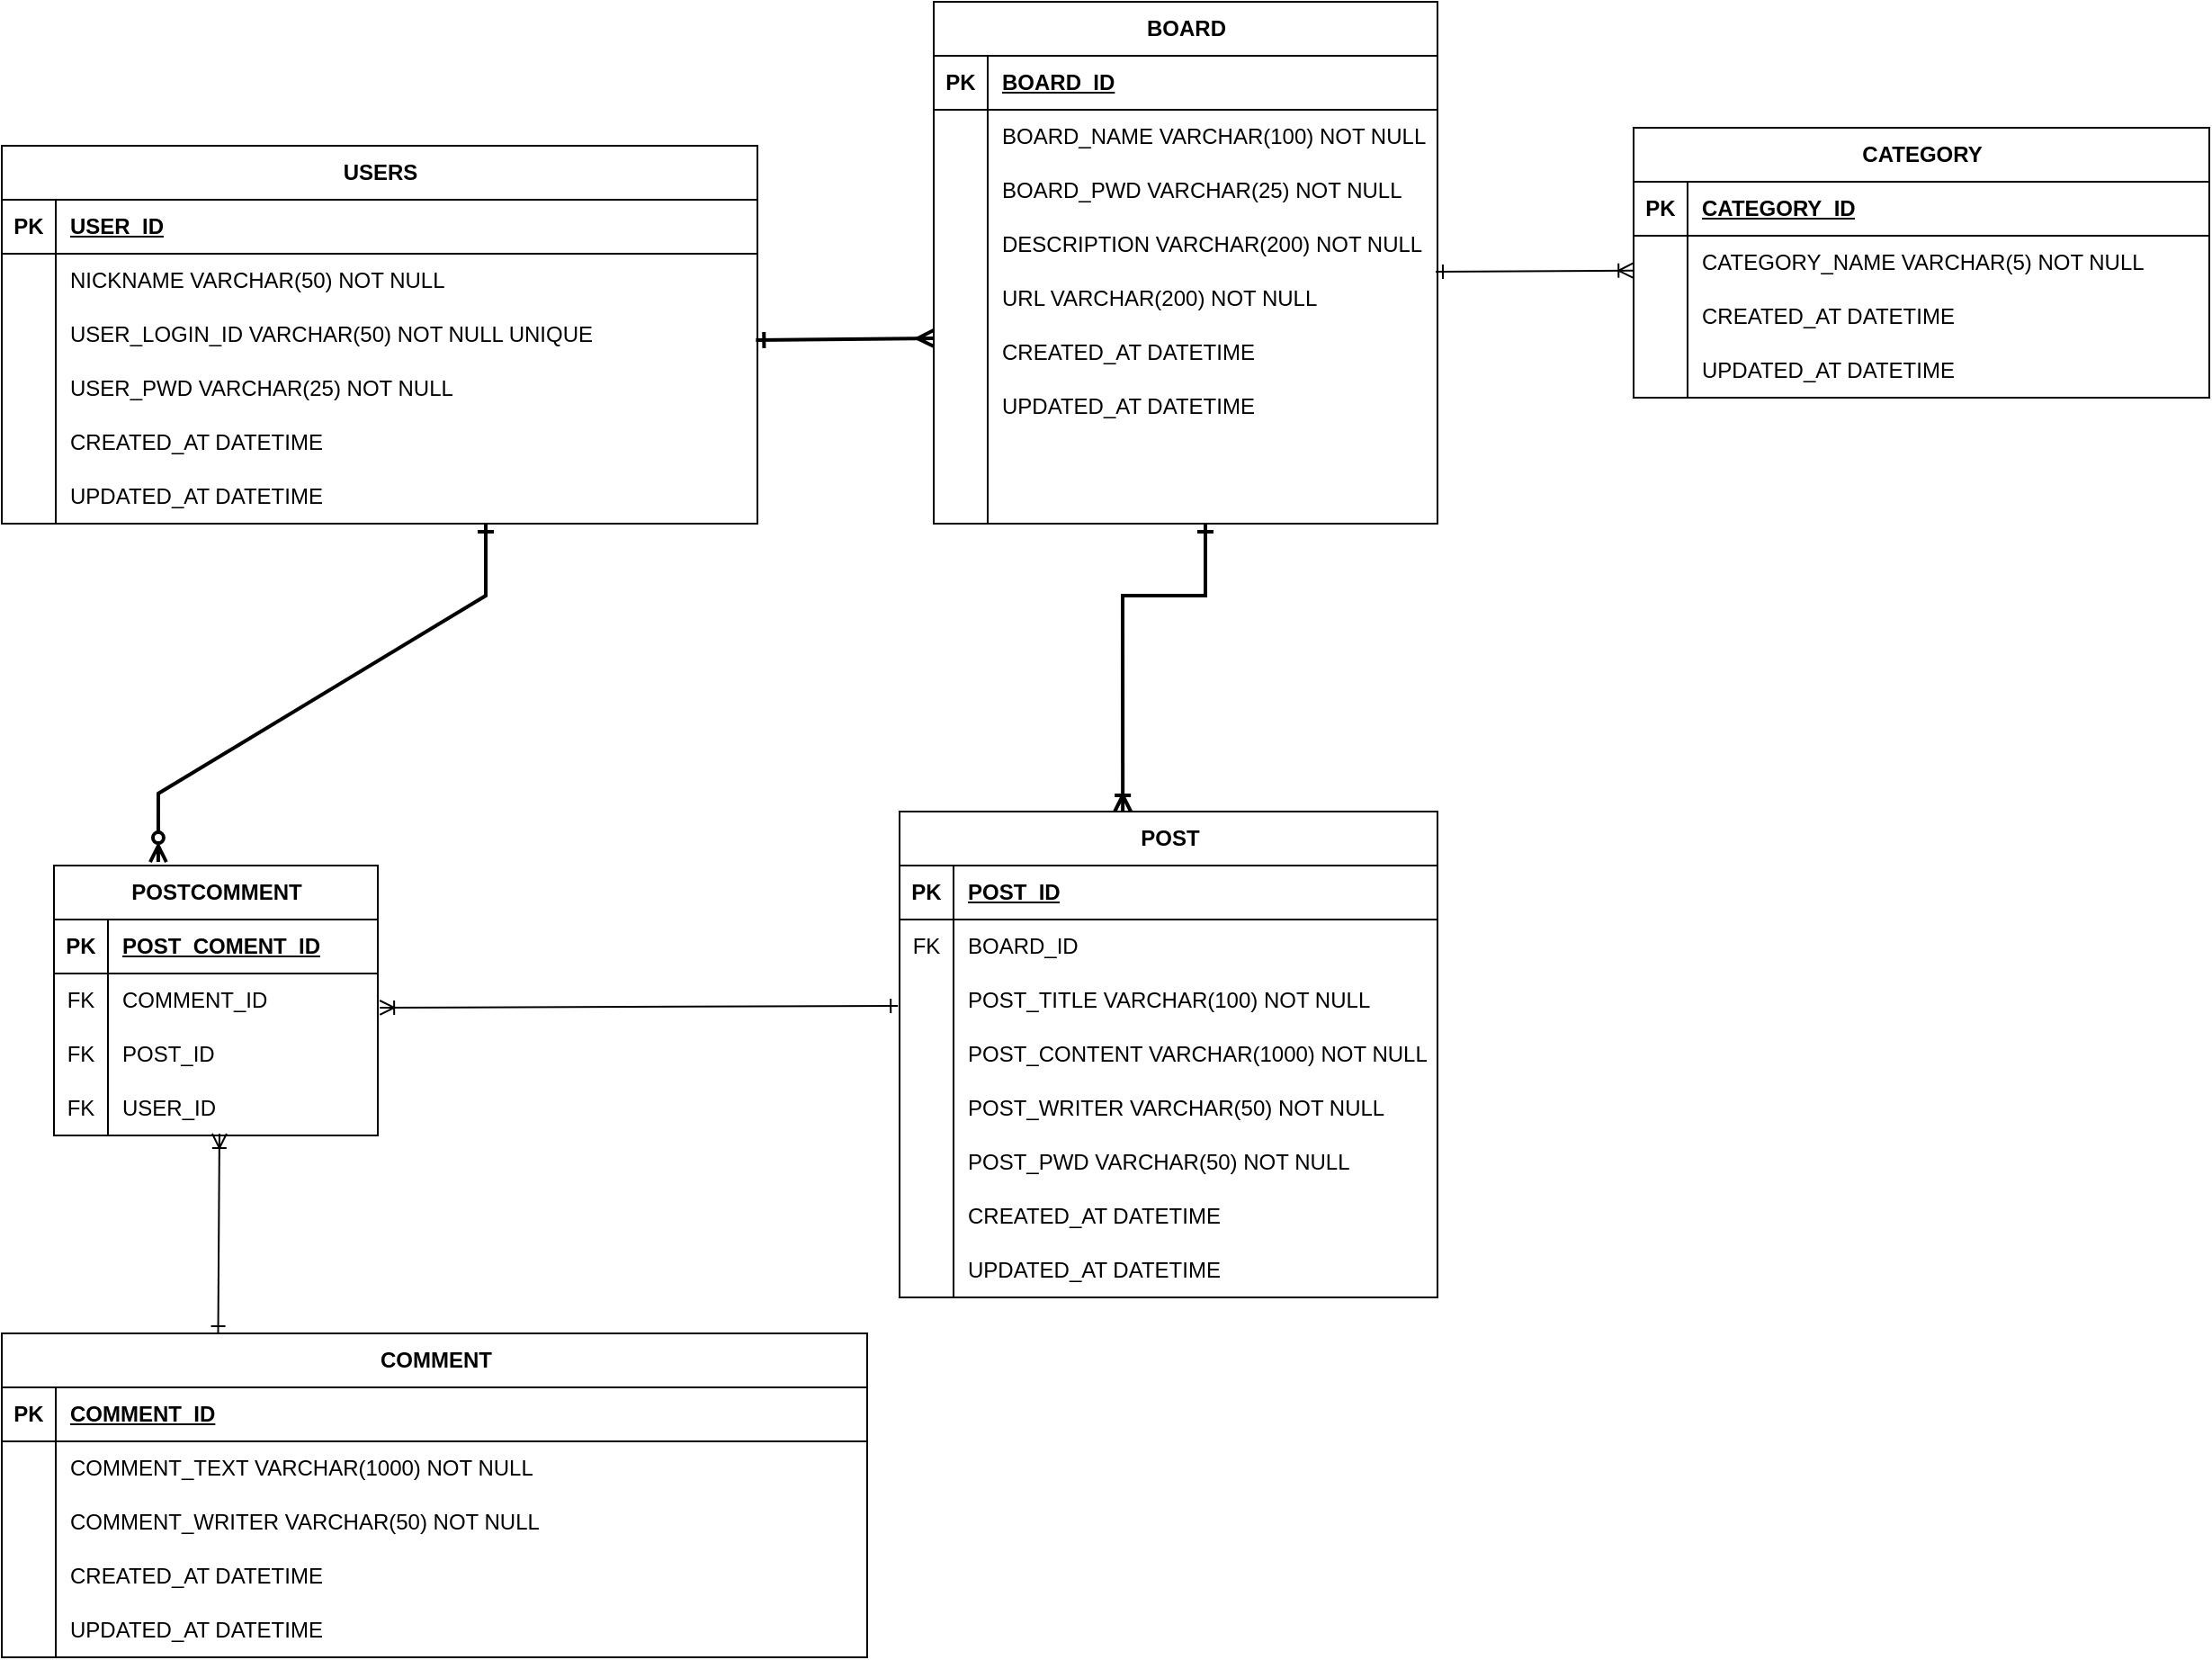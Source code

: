 <mxfile version="24.4.3" type="github">
  <diagram name="페이지-1" id="uvJJfbVliRCGmLQvuiYv">
    <mxGraphModel dx="2460" dy="2060" grid="1" gridSize="10" guides="1" tooltips="1" connect="0" arrows="0" fold="1" page="1" pageScale="1" pageWidth="827" pageHeight="1169" math="0" shadow="0">
      <root>
        <mxCell id="0" />
        <mxCell id="1" parent="0" />
        <mxCell id="dDzo2XbVVr4n1SMJz9Za-1" value="POST" style="shape=table;startSize=30;container=1;collapsible=1;childLayout=tableLayout;fixedRows=1;rowLines=0;fontStyle=1;align=center;resizeLast=1;html=1;" parent="1" vertex="1">
          <mxGeometry x="-308" y="-670" width="299" height="270" as="geometry" />
        </mxCell>
        <mxCell id="dDzo2XbVVr4n1SMJz9Za-2" value="" style="shape=tableRow;horizontal=0;startSize=0;swimlaneHead=0;swimlaneBody=0;fillColor=none;collapsible=0;dropTarget=0;points=[[0,0.5],[1,0.5]];portConstraint=eastwest;top=0;left=0;right=0;bottom=1;" parent="dDzo2XbVVr4n1SMJz9Za-1" vertex="1">
          <mxGeometry y="30" width="299" height="30" as="geometry" />
        </mxCell>
        <mxCell id="dDzo2XbVVr4n1SMJz9Za-3" value="PK" style="shape=partialRectangle;connectable=0;fillColor=none;top=0;left=0;bottom=0;right=0;fontStyle=1;overflow=hidden;whiteSpace=wrap;html=1;" parent="dDzo2XbVVr4n1SMJz9Za-2" vertex="1">
          <mxGeometry width="30" height="30" as="geometry">
            <mxRectangle width="30" height="30" as="alternateBounds" />
          </mxGeometry>
        </mxCell>
        <mxCell id="dDzo2XbVVr4n1SMJz9Za-4" value="POST_ID" style="shape=partialRectangle;connectable=0;fillColor=none;top=0;left=0;bottom=0;right=0;align=left;spacingLeft=6;fontStyle=5;overflow=hidden;whiteSpace=wrap;html=1;" parent="dDzo2XbVVr4n1SMJz9Za-2" vertex="1">
          <mxGeometry x="30" width="269" height="30" as="geometry">
            <mxRectangle width="269" height="30" as="alternateBounds" />
          </mxGeometry>
        </mxCell>
        <mxCell id="dDzo2XbVVr4n1SMJz9Za-5" value="" style="shape=tableRow;horizontal=0;startSize=0;swimlaneHead=0;swimlaneBody=0;fillColor=none;collapsible=0;dropTarget=0;points=[[0,0.5],[1,0.5]];portConstraint=eastwest;top=0;left=0;right=0;bottom=0;" parent="dDzo2XbVVr4n1SMJz9Za-1" vertex="1">
          <mxGeometry y="60" width="299" height="30" as="geometry" />
        </mxCell>
        <mxCell id="dDzo2XbVVr4n1SMJz9Za-6" value="FK" style="shape=partialRectangle;connectable=0;fillColor=none;top=0;left=0;bottom=0;right=0;editable=1;overflow=hidden;whiteSpace=wrap;html=1;" parent="dDzo2XbVVr4n1SMJz9Za-5" vertex="1">
          <mxGeometry width="30" height="30" as="geometry">
            <mxRectangle width="30" height="30" as="alternateBounds" />
          </mxGeometry>
        </mxCell>
        <mxCell id="dDzo2XbVVr4n1SMJz9Za-7" value="BOARD_ID&amp;nbsp;" style="shape=partialRectangle;connectable=0;fillColor=none;top=0;left=0;bottom=0;right=0;align=left;spacingLeft=6;overflow=hidden;whiteSpace=wrap;html=1;" parent="dDzo2XbVVr4n1SMJz9Za-5" vertex="1">
          <mxGeometry x="30" width="269" height="30" as="geometry">
            <mxRectangle width="269" height="30" as="alternateBounds" />
          </mxGeometry>
        </mxCell>
        <mxCell id="dDzo2XbVVr4n1SMJz9Za-97" value="" style="shape=tableRow;horizontal=0;startSize=0;swimlaneHead=0;swimlaneBody=0;fillColor=none;collapsible=0;dropTarget=0;points=[[0,0.5],[1,0.5]];portConstraint=eastwest;top=0;left=0;right=0;bottom=0;" parent="dDzo2XbVVr4n1SMJz9Za-1" vertex="1">
          <mxGeometry y="90" width="299" height="30" as="geometry" />
        </mxCell>
        <mxCell id="dDzo2XbVVr4n1SMJz9Za-98" value="" style="shape=partialRectangle;connectable=0;fillColor=none;top=0;left=0;bottom=0;right=0;editable=1;overflow=hidden;whiteSpace=wrap;html=1;" parent="dDzo2XbVVr4n1SMJz9Za-97" vertex="1">
          <mxGeometry width="30" height="30" as="geometry">
            <mxRectangle width="30" height="30" as="alternateBounds" />
          </mxGeometry>
        </mxCell>
        <mxCell id="dDzo2XbVVr4n1SMJz9Za-99" value="POST_TITLE VARCHAR(100) NOT NULL" style="shape=partialRectangle;connectable=0;fillColor=none;top=0;left=0;bottom=0;right=0;align=left;spacingLeft=6;overflow=hidden;whiteSpace=wrap;html=1;" parent="dDzo2XbVVr4n1SMJz9Za-97" vertex="1">
          <mxGeometry x="30" width="269" height="30" as="geometry">
            <mxRectangle width="269" height="30" as="alternateBounds" />
          </mxGeometry>
        </mxCell>
        <mxCell id="dDzo2XbVVr4n1SMJz9Za-8" value="" style="shape=tableRow;horizontal=0;startSize=0;swimlaneHead=0;swimlaneBody=0;fillColor=none;collapsible=0;dropTarget=0;points=[[0,0.5],[1,0.5]];portConstraint=eastwest;top=0;left=0;right=0;bottom=0;" parent="dDzo2XbVVr4n1SMJz9Za-1" vertex="1">
          <mxGeometry y="120" width="299" height="30" as="geometry" />
        </mxCell>
        <mxCell id="dDzo2XbVVr4n1SMJz9Za-9" value="" style="shape=partialRectangle;connectable=0;fillColor=none;top=0;left=0;bottom=0;right=0;editable=1;overflow=hidden;whiteSpace=wrap;html=1;" parent="dDzo2XbVVr4n1SMJz9Za-8" vertex="1">
          <mxGeometry width="30" height="30" as="geometry">
            <mxRectangle width="30" height="30" as="alternateBounds" />
          </mxGeometry>
        </mxCell>
        <mxCell id="dDzo2XbVVr4n1SMJz9Za-10" value="POST_CONTENT VARCHAR(1000)&amp;nbsp;NOT NULL" style="shape=partialRectangle;connectable=0;fillColor=none;top=0;left=0;bottom=0;right=0;align=left;spacingLeft=6;overflow=hidden;whiteSpace=wrap;html=1;" parent="dDzo2XbVVr4n1SMJz9Za-8" vertex="1">
          <mxGeometry x="30" width="269" height="30" as="geometry">
            <mxRectangle width="269" height="30" as="alternateBounds" />
          </mxGeometry>
        </mxCell>
        <mxCell id="dDzo2XbVVr4n1SMJz9Za-11" value="" style="shape=tableRow;horizontal=0;startSize=0;swimlaneHead=0;swimlaneBody=0;fillColor=none;collapsible=0;dropTarget=0;points=[[0,0.5],[1,0.5]];portConstraint=eastwest;top=0;left=0;right=0;bottom=0;" parent="dDzo2XbVVr4n1SMJz9Za-1" vertex="1">
          <mxGeometry y="150" width="299" height="30" as="geometry" />
        </mxCell>
        <mxCell id="dDzo2XbVVr4n1SMJz9Za-12" value="" style="shape=partialRectangle;connectable=0;fillColor=none;top=0;left=0;bottom=0;right=0;editable=1;overflow=hidden;whiteSpace=wrap;html=1;" parent="dDzo2XbVVr4n1SMJz9Za-11" vertex="1">
          <mxGeometry width="30" height="30" as="geometry">
            <mxRectangle width="30" height="30" as="alternateBounds" />
          </mxGeometry>
        </mxCell>
        <mxCell id="dDzo2XbVVr4n1SMJz9Za-13" value="POST_WRITER VARCHAR(50) NOT NULL" style="shape=partialRectangle;connectable=0;fillColor=none;top=0;left=0;bottom=0;right=0;align=left;spacingLeft=6;overflow=hidden;whiteSpace=wrap;html=1;" parent="dDzo2XbVVr4n1SMJz9Za-11" vertex="1">
          <mxGeometry x="30" width="269" height="30" as="geometry">
            <mxRectangle width="269" height="30" as="alternateBounds" />
          </mxGeometry>
        </mxCell>
        <mxCell id="aclgO0L0xztYRunt5_ON-1" value="" style="shape=tableRow;horizontal=0;startSize=0;swimlaneHead=0;swimlaneBody=0;fillColor=none;collapsible=0;dropTarget=0;points=[[0,0.5],[1,0.5]];portConstraint=eastwest;top=0;left=0;right=0;bottom=0;" parent="dDzo2XbVVr4n1SMJz9Za-1" vertex="1">
          <mxGeometry y="180" width="299" height="30" as="geometry" />
        </mxCell>
        <mxCell id="aclgO0L0xztYRunt5_ON-2" value="" style="shape=partialRectangle;connectable=0;fillColor=none;top=0;left=0;bottom=0;right=0;editable=1;overflow=hidden;whiteSpace=wrap;html=1;" parent="aclgO0L0xztYRunt5_ON-1" vertex="1">
          <mxGeometry width="30" height="30" as="geometry">
            <mxRectangle width="30" height="30" as="alternateBounds" />
          </mxGeometry>
        </mxCell>
        <mxCell id="aclgO0L0xztYRunt5_ON-3" value="POST_PWD VARCHAR(50) NOT NULL" style="shape=partialRectangle;connectable=0;fillColor=none;top=0;left=0;bottom=0;right=0;align=left;spacingLeft=6;overflow=hidden;whiteSpace=wrap;html=1;" parent="aclgO0L0xztYRunt5_ON-1" vertex="1">
          <mxGeometry x="30" width="269" height="30" as="geometry">
            <mxRectangle width="269" height="30" as="alternateBounds" />
          </mxGeometry>
        </mxCell>
        <mxCell id="dDzo2XbVVr4n1SMJz9Za-85" value="" style="shape=tableRow;horizontal=0;startSize=0;swimlaneHead=0;swimlaneBody=0;fillColor=none;collapsible=0;dropTarget=0;points=[[0,0.5],[1,0.5]];portConstraint=eastwest;top=0;left=0;right=0;bottom=0;" parent="dDzo2XbVVr4n1SMJz9Za-1" vertex="1">
          <mxGeometry y="210" width="299" height="30" as="geometry" />
        </mxCell>
        <mxCell id="dDzo2XbVVr4n1SMJz9Za-86" value="" style="shape=partialRectangle;connectable=0;fillColor=none;top=0;left=0;bottom=0;right=0;editable=1;overflow=hidden;whiteSpace=wrap;html=1;" parent="dDzo2XbVVr4n1SMJz9Za-85" vertex="1">
          <mxGeometry width="30" height="30" as="geometry">
            <mxRectangle width="30" height="30" as="alternateBounds" />
          </mxGeometry>
        </mxCell>
        <mxCell id="dDzo2XbVVr4n1SMJz9Za-87" value="CREATED_AT DATETIME" style="shape=partialRectangle;connectable=0;fillColor=none;top=0;left=0;bottom=0;right=0;align=left;spacingLeft=6;overflow=hidden;whiteSpace=wrap;html=1;" parent="dDzo2XbVVr4n1SMJz9Za-85" vertex="1">
          <mxGeometry x="30" width="269" height="30" as="geometry">
            <mxRectangle width="269" height="30" as="alternateBounds" />
          </mxGeometry>
        </mxCell>
        <mxCell id="dDzo2XbVVr4n1SMJz9Za-88" value="" style="shape=tableRow;horizontal=0;startSize=0;swimlaneHead=0;swimlaneBody=0;fillColor=none;collapsible=0;dropTarget=0;points=[[0,0.5],[1,0.5]];portConstraint=eastwest;top=0;left=0;right=0;bottom=0;" parent="dDzo2XbVVr4n1SMJz9Za-1" vertex="1">
          <mxGeometry y="240" width="299" height="30" as="geometry" />
        </mxCell>
        <mxCell id="dDzo2XbVVr4n1SMJz9Za-89" value="" style="shape=partialRectangle;connectable=0;fillColor=none;top=0;left=0;bottom=0;right=0;editable=1;overflow=hidden;whiteSpace=wrap;html=1;" parent="dDzo2XbVVr4n1SMJz9Za-88" vertex="1">
          <mxGeometry width="30" height="30" as="geometry">
            <mxRectangle width="30" height="30" as="alternateBounds" />
          </mxGeometry>
        </mxCell>
        <mxCell id="dDzo2XbVVr4n1SMJz9Za-90" value="UPDATED_AT DATETIME" style="shape=partialRectangle;connectable=0;fillColor=none;top=0;left=0;bottom=0;right=0;align=left;spacingLeft=6;overflow=hidden;whiteSpace=wrap;html=1;" parent="dDzo2XbVVr4n1SMJz9Za-88" vertex="1">
          <mxGeometry x="30" width="269" height="30" as="geometry">
            <mxRectangle width="269" height="30" as="alternateBounds" />
          </mxGeometry>
        </mxCell>
        <mxCell id="dDzo2XbVVr4n1SMJz9Za-14" value="BOARD" style="shape=table;startSize=30;container=1;collapsible=1;childLayout=tableLayout;fixedRows=1;rowLines=0;fontStyle=1;align=center;resizeLast=1;html=1;" parent="1" vertex="1">
          <mxGeometry x="-289" y="-1120" width="280" height="290" as="geometry" />
        </mxCell>
        <mxCell id="dDzo2XbVVr4n1SMJz9Za-15" value="" style="shape=tableRow;horizontal=0;startSize=0;swimlaneHead=0;swimlaneBody=0;fillColor=none;collapsible=0;dropTarget=0;points=[[0,0.5],[1,0.5]];portConstraint=eastwest;top=0;left=0;right=0;bottom=1;" parent="dDzo2XbVVr4n1SMJz9Za-14" vertex="1">
          <mxGeometry y="30" width="280" height="30" as="geometry" />
        </mxCell>
        <mxCell id="dDzo2XbVVr4n1SMJz9Za-16" value="PK" style="shape=partialRectangle;connectable=0;fillColor=none;top=0;left=0;bottom=0;right=0;fontStyle=1;overflow=hidden;whiteSpace=wrap;html=1;" parent="dDzo2XbVVr4n1SMJz9Za-15" vertex="1">
          <mxGeometry width="30" height="30" as="geometry">
            <mxRectangle width="30" height="30" as="alternateBounds" />
          </mxGeometry>
        </mxCell>
        <mxCell id="dDzo2XbVVr4n1SMJz9Za-17" value="BOARD_ID" style="shape=partialRectangle;connectable=0;fillColor=none;top=0;left=0;bottom=0;right=0;align=left;spacingLeft=6;fontStyle=5;overflow=hidden;whiteSpace=wrap;html=1;" parent="dDzo2XbVVr4n1SMJz9Za-15" vertex="1">
          <mxGeometry x="30" width="250" height="30" as="geometry">
            <mxRectangle width="250" height="30" as="alternateBounds" />
          </mxGeometry>
        </mxCell>
        <mxCell id="dDzo2XbVVr4n1SMJz9Za-18" value="" style="shape=tableRow;horizontal=0;startSize=0;swimlaneHead=0;swimlaneBody=0;fillColor=none;collapsible=0;dropTarget=0;points=[[0,0.5],[1,0.5]];portConstraint=eastwest;top=0;left=0;right=0;bottom=0;" parent="dDzo2XbVVr4n1SMJz9Za-14" vertex="1">
          <mxGeometry y="60" width="280" height="30" as="geometry" />
        </mxCell>
        <mxCell id="dDzo2XbVVr4n1SMJz9Za-19" value="" style="shape=partialRectangle;connectable=0;fillColor=none;top=0;left=0;bottom=0;right=0;editable=1;overflow=hidden;whiteSpace=wrap;html=1;" parent="dDzo2XbVVr4n1SMJz9Za-18" vertex="1">
          <mxGeometry width="30" height="30" as="geometry">
            <mxRectangle width="30" height="30" as="alternateBounds" />
          </mxGeometry>
        </mxCell>
        <mxCell id="dDzo2XbVVr4n1SMJz9Za-20" value="BOARD_NAME VARCHAR(100) NOT NULL" style="shape=partialRectangle;connectable=0;fillColor=none;top=0;left=0;bottom=0;right=0;align=left;spacingLeft=6;overflow=hidden;whiteSpace=wrap;html=1;" parent="dDzo2XbVVr4n1SMJz9Za-18" vertex="1">
          <mxGeometry x="30" width="250" height="30" as="geometry">
            <mxRectangle width="250" height="30" as="alternateBounds" />
          </mxGeometry>
        </mxCell>
        <mxCell id="dDzo2XbVVr4n1SMJz9Za-21" value="" style="shape=tableRow;horizontal=0;startSize=0;swimlaneHead=0;swimlaneBody=0;fillColor=none;collapsible=0;dropTarget=0;points=[[0,0.5],[1,0.5]];portConstraint=eastwest;top=0;left=0;right=0;bottom=0;" parent="dDzo2XbVVr4n1SMJz9Za-14" vertex="1">
          <mxGeometry y="90" width="280" height="30" as="geometry" />
        </mxCell>
        <mxCell id="dDzo2XbVVr4n1SMJz9Za-22" value="" style="shape=partialRectangle;connectable=0;fillColor=none;top=0;left=0;bottom=0;right=0;editable=1;overflow=hidden;whiteSpace=wrap;html=1;" parent="dDzo2XbVVr4n1SMJz9Za-21" vertex="1">
          <mxGeometry width="30" height="30" as="geometry">
            <mxRectangle width="30" height="30" as="alternateBounds" />
          </mxGeometry>
        </mxCell>
        <mxCell id="dDzo2XbVVr4n1SMJz9Za-23" value="BOARD_PWD VARCHAR(25) NOT NULL" style="shape=partialRectangle;connectable=0;fillColor=none;top=0;left=0;bottom=0;right=0;align=left;spacingLeft=6;overflow=hidden;whiteSpace=wrap;html=1;" parent="dDzo2XbVVr4n1SMJz9Za-21" vertex="1">
          <mxGeometry x="30" width="250" height="30" as="geometry">
            <mxRectangle width="250" height="30" as="alternateBounds" />
          </mxGeometry>
        </mxCell>
        <mxCell id="ainoRKVg1-AMkQzdpBIw-4" value="" style="shape=tableRow;horizontal=0;startSize=0;swimlaneHead=0;swimlaneBody=0;fillColor=none;collapsible=0;dropTarget=0;points=[[0,0.5],[1,0.5]];portConstraint=eastwest;top=0;left=0;right=0;bottom=0;" parent="dDzo2XbVVr4n1SMJz9Za-14" vertex="1">
          <mxGeometry y="120" width="280" height="30" as="geometry" />
        </mxCell>
        <mxCell id="ainoRKVg1-AMkQzdpBIw-5" value="" style="shape=partialRectangle;connectable=0;fillColor=none;top=0;left=0;bottom=0;right=0;editable=1;overflow=hidden;whiteSpace=wrap;html=1;" parent="ainoRKVg1-AMkQzdpBIw-4" vertex="1">
          <mxGeometry width="30" height="30" as="geometry">
            <mxRectangle width="30" height="30" as="alternateBounds" />
          </mxGeometry>
        </mxCell>
        <mxCell id="ainoRKVg1-AMkQzdpBIw-6" value="DESCRIPTION VARCHAR(200) NOT NULL" style="shape=partialRectangle;connectable=0;fillColor=none;top=0;left=0;bottom=0;right=0;align=left;spacingLeft=6;overflow=hidden;whiteSpace=wrap;html=1;" parent="ainoRKVg1-AMkQzdpBIw-4" vertex="1">
          <mxGeometry x="30" width="250" height="30" as="geometry">
            <mxRectangle width="250" height="30" as="alternateBounds" />
          </mxGeometry>
        </mxCell>
        <mxCell id="ms5qOaAbCO3Fncq3aYWN-1" value="" style="shape=tableRow;horizontal=0;startSize=0;swimlaneHead=0;swimlaneBody=0;fillColor=none;collapsible=0;dropTarget=0;points=[[0,0.5],[1,0.5]];portConstraint=eastwest;top=0;left=0;right=0;bottom=0;" parent="dDzo2XbVVr4n1SMJz9Za-14" vertex="1">
          <mxGeometry y="150" width="280" height="30" as="geometry" />
        </mxCell>
        <mxCell id="ms5qOaAbCO3Fncq3aYWN-2" value="" style="shape=partialRectangle;connectable=0;fillColor=none;top=0;left=0;bottom=0;right=0;editable=1;overflow=hidden;whiteSpace=wrap;html=1;" parent="ms5qOaAbCO3Fncq3aYWN-1" vertex="1">
          <mxGeometry width="30" height="30" as="geometry">
            <mxRectangle width="30" height="30" as="alternateBounds" />
          </mxGeometry>
        </mxCell>
        <mxCell id="ms5qOaAbCO3Fncq3aYWN-3" value="URL VARCHAR(200) NOT NULL" style="shape=partialRectangle;connectable=0;fillColor=none;top=0;left=0;bottom=0;right=0;align=left;spacingLeft=6;overflow=hidden;whiteSpace=wrap;html=1;" parent="ms5qOaAbCO3Fncq3aYWN-1" vertex="1">
          <mxGeometry x="30" width="250" height="30" as="geometry">
            <mxRectangle width="250" height="30" as="alternateBounds" />
          </mxGeometry>
        </mxCell>
        <mxCell id="ainoRKVg1-AMkQzdpBIw-23" value="" style="shape=tableRow;horizontal=0;startSize=0;swimlaneHead=0;swimlaneBody=0;fillColor=none;collapsible=0;dropTarget=0;points=[[0,0.5],[1,0.5]];portConstraint=eastwest;top=0;left=0;right=0;bottom=0;" parent="dDzo2XbVVr4n1SMJz9Za-14" vertex="1">
          <mxGeometry y="180" width="280" height="30" as="geometry" />
        </mxCell>
        <mxCell id="ainoRKVg1-AMkQzdpBIw-24" value="" style="shape=partialRectangle;connectable=0;fillColor=none;top=0;left=0;bottom=0;right=0;editable=1;overflow=hidden;whiteSpace=wrap;html=1;" parent="ainoRKVg1-AMkQzdpBIw-23" vertex="1">
          <mxGeometry width="30" height="30" as="geometry">
            <mxRectangle width="30" height="30" as="alternateBounds" />
          </mxGeometry>
        </mxCell>
        <mxCell id="ainoRKVg1-AMkQzdpBIw-25" value="CREATED_AT DATETIME" style="shape=partialRectangle;connectable=0;fillColor=none;top=0;left=0;bottom=0;right=0;align=left;spacingLeft=6;overflow=hidden;whiteSpace=wrap;html=1;" parent="ainoRKVg1-AMkQzdpBIw-23" vertex="1">
          <mxGeometry x="30" width="250" height="30" as="geometry">
            <mxRectangle width="250" height="30" as="alternateBounds" />
          </mxGeometry>
        </mxCell>
        <mxCell id="dDzo2XbVVr4n1SMJz9Za-103" value="" style="shape=tableRow;horizontal=0;startSize=0;swimlaneHead=0;swimlaneBody=0;fillColor=none;collapsible=0;dropTarget=0;points=[[0,0.5],[1,0.5]];portConstraint=eastwest;top=0;left=0;right=0;bottom=0;" parent="dDzo2XbVVr4n1SMJz9Za-14" vertex="1">
          <mxGeometry y="210" width="280" height="30" as="geometry" />
        </mxCell>
        <mxCell id="dDzo2XbVVr4n1SMJz9Za-104" value="" style="shape=partialRectangle;connectable=0;fillColor=none;top=0;left=0;bottom=0;right=0;editable=1;overflow=hidden;whiteSpace=wrap;html=1;" parent="dDzo2XbVVr4n1SMJz9Za-103" vertex="1">
          <mxGeometry width="30" height="30" as="geometry">
            <mxRectangle width="30" height="30" as="alternateBounds" />
          </mxGeometry>
        </mxCell>
        <mxCell id="dDzo2XbVVr4n1SMJz9Za-105" value="UPDATED_AT DATETIME" style="shape=partialRectangle;connectable=0;fillColor=none;top=0;left=0;bottom=0;right=0;align=left;spacingLeft=6;overflow=hidden;whiteSpace=wrap;html=1;" parent="dDzo2XbVVr4n1SMJz9Za-103" vertex="1">
          <mxGeometry x="30" width="250" height="30" as="geometry">
            <mxRectangle width="250" height="30" as="alternateBounds" />
          </mxGeometry>
        </mxCell>
        <mxCell id="ainoRKVg1-AMkQzdpBIw-1" value="" style="shape=tableRow;horizontal=0;startSize=0;swimlaneHead=0;swimlaneBody=0;fillColor=none;collapsible=0;dropTarget=0;points=[[0,0.5],[1,0.5]];portConstraint=eastwest;top=0;left=0;right=0;bottom=0;" parent="dDzo2XbVVr4n1SMJz9Za-14" vertex="1">
          <mxGeometry y="240" width="280" height="30" as="geometry" />
        </mxCell>
        <mxCell id="ainoRKVg1-AMkQzdpBIw-2" value="" style="shape=partialRectangle;connectable=0;fillColor=none;top=0;left=0;bottom=0;right=0;editable=1;overflow=hidden;whiteSpace=wrap;html=1;" parent="ainoRKVg1-AMkQzdpBIw-1" vertex="1">
          <mxGeometry width="30" height="30" as="geometry">
            <mxRectangle width="30" height="30" as="alternateBounds" />
          </mxGeometry>
        </mxCell>
        <mxCell id="ainoRKVg1-AMkQzdpBIw-3" value="" style="shape=partialRectangle;connectable=0;fillColor=none;top=0;left=0;bottom=0;right=0;align=left;spacingLeft=6;overflow=hidden;whiteSpace=wrap;html=1;" parent="ainoRKVg1-AMkQzdpBIw-1" vertex="1">
          <mxGeometry x="30" width="250" height="30" as="geometry">
            <mxRectangle width="250" height="30" as="alternateBounds" />
          </mxGeometry>
        </mxCell>
        <mxCell id="dDzo2XbVVr4n1SMJz9Za-24" value="" style="shape=tableRow;horizontal=0;startSize=0;swimlaneHead=0;swimlaneBody=0;fillColor=none;collapsible=0;dropTarget=0;points=[[0,0.5],[1,0.5]];portConstraint=eastwest;top=0;left=0;right=0;bottom=0;" parent="dDzo2XbVVr4n1SMJz9Za-14" vertex="1">
          <mxGeometry y="270" width="280" height="20" as="geometry" />
        </mxCell>
        <mxCell id="dDzo2XbVVr4n1SMJz9Za-25" value="" style="shape=partialRectangle;connectable=0;fillColor=none;top=0;left=0;bottom=0;right=0;editable=1;overflow=hidden;whiteSpace=wrap;html=1;" parent="dDzo2XbVVr4n1SMJz9Za-24" vertex="1">
          <mxGeometry width="30" height="20" as="geometry">
            <mxRectangle width="30" height="20" as="alternateBounds" />
          </mxGeometry>
        </mxCell>
        <mxCell id="dDzo2XbVVr4n1SMJz9Za-26" value="" style="shape=partialRectangle;connectable=0;fillColor=none;top=0;left=0;bottom=0;right=0;align=left;spacingLeft=6;overflow=hidden;whiteSpace=wrap;html=1;" parent="dDzo2XbVVr4n1SMJz9Za-24" vertex="1">
          <mxGeometry x="30" width="250" height="20" as="geometry">
            <mxRectangle width="250" height="20" as="alternateBounds" />
          </mxGeometry>
        </mxCell>
        <mxCell id="dDzo2XbVVr4n1SMJz9Za-27" value="" style="endArrow=ERoneToMany;html=1;rounded=0;entryX=0.415;entryY=0;entryDx=0;entryDy=0;entryPerimeter=0;startArrow=ERone;startFill=0;endFill=0;strokeWidth=2;" parent="1" target="dDzo2XbVVr4n1SMJz9Za-1" edge="1">
          <mxGeometry width="50" height="50" relative="1" as="geometry">
            <mxPoint x="-138" y="-830" as="sourcePoint" />
            <mxPoint x="-98" y="-760" as="targetPoint" />
            <Array as="points">
              <mxPoint x="-138" y="-790" />
              <mxPoint x="-184" y="-790" />
            </Array>
          </mxGeometry>
        </mxCell>
        <mxCell id="dDzo2XbVVr4n1SMJz9Za-28" value="COMMENT" style="shape=table;startSize=30;container=1;collapsible=1;childLayout=tableLayout;fixedRows=1;rowLines=0;fontStyle=1;align=center;resizeLast=1;html=1;" parent="1" vertex="1">
          <mxGeometry x="-807" y="-380" width="481" height="180" as="geometry" />
        </mxCell>
        <mxCell id="dDzo2XbVVr4n1SMJz9Za-29" value="" style="shape=tableRow;horizontal=0;startSize=0;swimlaneHead=0;swimlaneBody=0;fillColor=none;collapsible=0;dropTarget=0;points=[[0,0.5],[1,0.5]];portConstraint=eastwest;top=0;left=0;right=0;bottom=1;" parent="dDzo2XbVVr4n1SMJz9Za-28" vertex="1">
          <mxGeometry y="30" width="481" height="30" as="geometry" />
        </mxCell>
        <mxCell id="dDzo2XbVVr4n1SMJz9Za-30" value="PK" style="shape=partialRectangle;connectable=0;fillColor=none;top=0;left=0;bottom=0;right=0;fontStyle=1;overflow=hidden;whiteSpace=wrap;html=1;" parent="dDzo2XbVVr4n1SMJz9Za-29" vertex="1">
          <mxGeometry width="30" height="30" as="geometry">
            <mxRectangle width="30" height="30" as="alternateBounds" />
          </mxGeometry>
        </mxCell>
        <mxCell id="dDzo2XbVVr4n1SMJz9Za-31" value="COMMENT_ID" style="shape=partialRectangle;connectable=0;fillColor=none;top=0;left=0;bottom=0;right=0;align=left;spacingLeft=6;fontStyle=5;overflow=hidden;whiteSpace=wrap;html=1;" parent="dDzo2XbVVr4n1SMJz9Za-29" vertex="1">
          <mxGeometry x="30" width="451" height="30" as="geometry">
            <mxRectangle width="451" height="30" as="alternateBounds" />
          </mxGeometry>
        </mxCell>
        <mxCell id="dDzo2XbVVr4n1SMJz9Za-100" value="" style="shape=tableRow;horizontal=0;startSize=0;swimlaneHead=0;swimlaneBody=0;fillColor=none;collapsible=0;dropTarget=0;points=[[0,0.5],[1,0.5]];portConstraint=eastwest;top=0;left=0;right=0;bottom=0;" parent="dDzo2XbVVr4n1SMJz9Za-28" vertex="1">
          <mxGeometry y="60" width="481" height="30" as="geometry" />
        </mxCell>
        <mxCell id="dDzo2XbVVr4n1SMJz9Za-101" value="" style="shape=partialRectangle;connectable=0;fillColor=none;top=0;left=0;bottom=0;right=0;editable=1;overflow=hidden;whiteSpace=wrap;html=1;" parent="dDzo2XbVVr4n1SMJz9Za-100" vertex="1">
          <mxGeometry width="30" height="30" as="geometry">
            <mxRectangle width="30" height="30" as="alternateBounds" />
          </mxGeometry>
        </mxCell>
        <mxCell id="dDzo2XbVVr4n1SMJz9Za-102" value="COMMENT_TEXT VARCHAR(1000) NOT NULL" style="shape=partialRectangle;connectable=0;fillColor=none;top=0;left=0;bottom=0;right=0;align=left;spacingLeft=6;overflow=hidden;whiteSpace=wrap;html=1;" parent="dDzo2XbVVr4n1SMJz9Za-100" vertex="1">
          <mxGeometry x="30" width="451" height="30" as="geometry">
            <mxRectangle width="451" height="30" as="alternateBounds" />
          </mxGeometry>
        </mxCell>
        <mxCell id="dDzo2XbVVr4n1SMJz9Za-35" value="" style="shape=tableRow;horizontal=0;startSize=0;swimlaneHead=0;swimlaneBody=0;fillColor=none;collapsible=0;dropTarget=0;points=[[0,0.5],[1,0.5]];portConstraint=eastwest;top=0;left=0;right=0;bottom=0;" parent="dDzo2XbVVr4n1SMJz9Za-28" vertex="1">
          <mxGeometry y="90" width="481" height="30" as="geometry" />
        </mxCell>
        <mxCell id="dDzo2XbVVr4n1SMJz9Za-36" value="" style="shape=partialRectangle;connectable=0;fillColor=none;top=0;left=0;bottom=0;right=0;editable=1;overflow=hidden;whiteSpace=wrap;html=1;" parent="dDzo2XbVVr4n1SMJz9Za-35" vertex="1">
          <mxGeometry width="30" height="30" as="geometry">
            <mxRectangle width="30" height="30" as="alternateBounds" />
          </mxGeometry>
        </mxCell>
        <mxCell id="dDzo2XbVVr4n1SMJz9Za-37" value="COMMENT_WRITER VARCHAR(50) NOT NULL" style="shape=partialRectangle;connectable=0;fillColor=none;top=0;left=0;bottom=0;right=0;align=left;spacingLeft=6;overflow=hidden;whiteSpace=wrap;html=1;" parent="dDzo2XbVVr4n1SMJz9Za-35" vertex="1">
          <mxGeometry x="30" width="451" height="30" as="geometry">
            <mxRectangle width="451" height="30" as="alternateBounds" />
          </mxGeometry>
        </mxCell>
        <mxCell id="dDzo2XbVVr4n1SMJz9Za-38" value="" style="shape=tableRow;horizontal=0;startSize=0;swimlaneHead=0;swimlaneBody=0;fillColor=none;collapsible=0;dropTarget=0;points=[[0,0.5],[1,0.5]];portConstraint=eastwest;top=0;left=0;right=0;bottom=0;" parent="dDzo2XbVVr4n1SMJz9Za-28" vertex="1">
          <mxGeometry y="120" width="481" height="30" as="geometry" />
        </mxCell>
        <mxCell id="dDzo2XbVVr4n1SMJz9Za-39" value="" style="shape=partialRectangle;connectable=0;fillColor=none;top=0;left=0;bottom=0;right=0;editable=1;overflow=hidden;whiteSpace=wrap;html=1;" parent="dDzo2XbVVr4n1SMJz9Za-38" vertex="1">
          <mxGeometry width="30" height="30" as="geometry">
            <mxRectangle width="30" height="30" as="alternateBounds" />
          </mxGeometry>
        </mxCell>
        <mxCell id="dDzo2XbVVr4n1SMJz9Za-40" value="CREATED_AT DATETIME" style="shape=partialRectangle;connectable=0;fillColor=none;top=0;left=0;bottom=0;right=0;align=left;spacingLeft=6;overflow=hidden;whiteSpace=wrap;html=1;" parent="dDzo2XbVVr4n1SMJz9Za-38" vertex="1">
          <mxGeometry x="30" width="451" height="30" as="geometry">
            <mxRectangle width="451" height="30" as="alternateBounds" />
          </mxGeometry>
        </mxCell>
        <mxCell id="dDzo2XbVVr4n1SMJz9Za-91" value="" style="shape=tableRow;horizontal=0;startSize=0;swimlaneHead=0;swimlaneBody=0;fillColor=none;collapsible=0;dropTarget=0;points=[[0,0.5],[1,0.5]];portConstraint=eastwest;top=0;left=0;right=0;bottom=0;" parent="dDzo2XbVVr4n1SMJz9Za-28" vertex="1">
          <mxGeometry y="150" width="481" height="30" as="geometry" />
        </mxCell>
        <mxCell id="dDzo2XbVVr4n1SMJz9Za-92" value="" style="shape=partialRectangle;connectable=0;fillColor=none;top=0;left=0;bottom=0;right=0;editable=1;overflow=hidden;whiteSpace=wrap;html=1;" parent="dDzo2XbVVr4n1SMJz9Za-91" vertex="1">
          <mxGeometry width="30" height="30" as="geometry">
            <mxRectangle width="30" height="30" as="alternateBounds" />
          </mxGeometry>
        </mxCell>
        <mxCell id="dDzo2XbVVr4n1SMJz9Za-93" value="UPDATED_AT DATETIME" style="shape=partialRectangle;connectable=0;fillColor=none;top=0;left=0;bottom=0;right=0;align=left;spacingLeft=6;overflow=hidden;whiteSpace=wrap;html=1;" parent="dDzo2XbVVr4n1SMJz9Za-91" vertex="1">
          <mxGeometry x="30" width="451" height="30" as="geometry">
            <mxRectangle width="451" height="30" as="alternateBounds" />
          </mxGeometry>
        </mxCell>
        <mxCell id="dDzo2XbVVr4n1SMJz9Za-42" value="USERS" style="shape=table;startSize=30;container=1;collapsible=1;childLayout=tableLayout;fixedRows=1;rowLines=0;fontStyle=1;align=center;resizeLast=1;html=1;" parent="1" vertex="1">
          <mxGeometry x="-807" y="-1040" width="420" height="210" as="geometry" />
        </mxCell>
        <mxCell id="dDzo2XbVVr4n1SMJz9Za-43" value="" style="shape=tableRow;horizontal=0;startSize=0;swimlaneHead=0;swimlaneBody=0;fillColor=none;collapsible=0;dropTarget=0;points=[[0,0.5],[1,0.5]];portConstraint=eastwest;top=0;left=0;right=0;bottom=1;" parent="dDzo2XbVVr4n1SMJz9Za-42" vertex="1">
          <mxGeometry y="30" width="420" height="30" as="geometry" />
        </mxCell>
        <mxCell id="dDzo2XbVVr4n1SMJz9Za-44" value="PK" style="shape=partialRectangle;connectable=0;fillColor=none;top=0;left=0;bottom=0;right=0;fontStyle=1;overflow=hidden;whiteSpace=wrap;html=1;" parent="dDzo2XbVVr4n1SMJz9Za-43" vertex="1">
          <mxGeometry width="30" height="30" as="geometry">
            <mxRectangle width="30" height="30" as="alternateBounds" />
          </mxGeometry>
        </mxCell>
        <mxCell id="dDzo2XbVVr4n1SMJz9Za-45" value="USER_ID" style="shape=partialRectangle;connectable=0;fillColor=none;top=0;left=0;bottom=0;right=0;align=left;spacingLeft=6;fontStyle=5;overflow=hidden;whiteSpace=wrap;html=1;" parent="dDzo2XbVVr4n1SMJz9Za-43" vertex="1">
          <mxGeometry x="30" width="390" height="30" as="geometry">
            <mxRectangle width="390" height="30" as="alternateBounds" />
          </mxGeometry>
        </mxCell>
        <mxCell id="dDzo2XbVVr4n1SMJz9Za-46" value="" style="shape=tableRow;horizontal=0;startSize=0;swimlaneHead=0;swimlaneBody=0;fillColor=none;collapsible=0;dropTarget=0;points=[[0,0.5],[1,0.5]];portConstraint=eastwest;top=0;left=0;right=0;bottom=0;" parent="dDzo2XbVVr4n1SMJz9Za-42" vertex="1">
          <mxGeometry y="60" width="420" height="30" as="geometry" />
        </mxCell>
        <mxCell id="dDzo2XbVVr4n1SMJz9Za-47" value="" style="shape=partialRectangle;connectable=0;fillColor=none;top=0;left=0;bottom=0;right=0;editable=1;overflow=hidden;whiteSpace=wrap;html=1;" parent="dDzo2XbVVr4n1SMJz9Za-46" vertex="1">
          <mxGeometry width="30" height="30" as="geometry">
            <mxRectangle width="30" height="30" as="alternateBounds" />
          </mxGeometry>
        </mxCell>
        <mxCell id="dDzo2XbVVr4n1SMJz9Za-48" value="NICKNAME VARCHAR(50) NOT NULL" style="shape=partialRectangle;connectable=0;fillColor=none;top=0;left=0;bottom=0;right=0;align=left;spacingLeft=6;overflow=hidden;whiteSpace=wrap;html=1;" parent="dDzo2XbVVr4n1SMJz9Za-46" vertex="1">
          <mxGeometry x="30" width="390" height="30" as="geometry">
            <mxRectangle width="390" height="30" as="alternateBounds" />
          </mxGeometry>
        </mxCell>
        <mxCell id="dDzo2XbVVr4n1SMJz9Za-49" value="" style="shape=tableRow;horizontal=0;startSize=0;swimlaneHead=0;swimlaneBody=0;fillColor=none;collapsible=0;dropTarget=0;points=[[0,0.5],[1,0.5]];portConstraint=eastwest;top=0;left=0;right=0;bottom=0;" parent="dDzo2XbVVr4n1SMJz9Za-42" vertex="1">
          <mxGeometry y="90" width="420" height="30" as="geometry" />
        </mxCell>
        <mxCell id="dDzo2XbVVr4n1SMJz9Za-50" value="" style="shape=partialRectangle;connectable=0;fillColor=none;top=0;left=0;bottom=0;right=0;editable=1;overflow=hidden;whiteSpace=wrap;html=1;" parent="dDzo2XbVVr4n1SMJz9Za-49" vertex="1">
          <mxGeometry width="30" height="30" as="geometry">
            <mxRectangle width="30" height="30" as="alternateBounds" />
          </mxGeometry>
        </mxCell>
        <mxCell id="dDzo2XbVVr4n1SMJz9Za-51" value="USER_LOGIN_ID VARCHAR(50) NOT NULL UNIQUE" style="shape=partialRectangle;connectable=0;fillColor=none;top=0;left=0;bottom=0;right=0;align=left;spacingLeft=6;overflow=hidden;whiteSpace=wrap;html=1;" parent="dDzo2XbVVr4n1SMJz9Za-49" vertex="1">
          <mxGeometry x="30" width="390" height="30" as="geometry">
            <mxRectangle width="390" height="30" as="alternateBounds" />
          </mxGeometry>
        </mxCell>
        <mxCell id="dDzo2XbVVr4n1SMJz9Za-52" value="" style="shape=tableRow;horizontal=0;startSize=0;swimlaneHead=0;swimlaneBody=0;fillColor=none;collapsible=0;dropTarget=0;points=[[0,0.5],[1,0.5]];portConstraint=eastwest;top=0;left=0;right=0;bottom=0;" parent="dDzo2XbVVr4n1SMJz9Za-42" vertex="1">
          <mxGeometry y="120" width="420" height="30" as="geometry" />
        </mxCell>
        <mxCell id="dDzo2XbVVr4n1SMJz9Za-53" value="" style="shape=partialRectangle;connectable=0;fillColor=none;top=0;left=0;bottom=0;right=0;editable=1;overflow=hidden;whiteSpace=wrap;html=1;" parent="dDzo2XbVVr4n1SMJz9Za-52" vertex="1">
          <mxGeometry width="30" height="30" as="geometry">
            <mxRectangle width="30" height="30" as="alternateBounds" />
          </mxGeometry>
        </mxCell>
        <mxCell id="dDzo2XbVVr4n1SMJz9Za-54" value="USER_PWD VARCHAR(25) NOT NULL" style="shape=partialRectangle;connectable=0;fillColor=none;top=0;left=0;bottom=0;right=0;align=left;spacingLeft=6;overflow=hidden;whiteSpace=wrap;html=1;" parent="dDzo2XbVVr4n1SMJz9Za-52" vertex="1">
          <mxGeometry x="30" width="390" height="30" as="geometry">
            <mxRectangle width="390" height="30" as="alternateBounds" />
          </mxGeometry>
        </mxCell>
        <mxCell id="dDzo2XbVVr4n1SMJz9Za-79" value="" style="shape=tableRow;horizontal=0;startSize=0;swimlaneHead=0;swimlaneBody=0;fillColor=none;collapsible=0;dropTarget=0;points=[[0,0.5],[1,0.5]];portConstraint=eastwest;top=0;left=0;right=0;bottom=0;" parent="dDzo2XbVVr4n1SMJz9Za-42" vertex="1">
          <mxGeometry y="150" width="420" height="30" as="geometry" />
        </mxCell>
        <mxCell id="dDzo2XbVVr4n1SMJz9Za-80" value="" style="shape=partialRectangle;connectable=0;fillColor=none;top=0;left=0;bottom=0;right=0;editable=1;overflow=hidden;whiteSpace=wrap;html=1;" parent="dDzo2XbVVr4n1SMJz9Za-79" vertex="1">
          <mxGeometry width="30" height="30" as="geometry">
            <mxRectangle width="30" height="30" as="alternateBounds" />
          </mxGeometry>
        </mxCell>
        <mxCell id="dDzo2XbVVr4n1SMJz9Za-81" value="CREATED_AT DATETIME" style="shape=partialRectangle;connectable=0;fillColor=none;top=0;left=0;bottom=0;right=0;align=left;spacingLeft=6;overflow=hidden;whiteSpace=wrap;html=1;" parent="dDzo2XbVVr4n1SMJz9Za-79" vertex="1">
          <mxGeometry x="30" width="390" height="30" as="geometry">
            <mxRectangle width="390" height="30" as="alternateBounds" />
          </mxGeometry>
        </mxCell>
        <mxCell id="dDzo2XbVVr4n1SMJz9Za-82" value="" style="shape=tableRow;horizontal=0;startSize=0;swimlaneHead=0;swimlaneBody=0;fillColor=none;collapsible=0;dropTarget=0;points=[[0,0.5],[1,0.5]];portConstraint=eastwest;top=0;left=0;right=0;bottom=0;" parent="dDzo2XbVVr4n1SMJz9Za-42" vertex="1">
          <mxGeometry y="180" width="420" height="30" as="geometry" />
        </mxCell>
        <mxCell id="dDzo2XbVVr4n1SMJz9Za-83" value="" style="shape=partialRectangle;connectable=0;fillColor=none;top=0;left=0;bottom=0;right=0;editable=1;overflow=hidden;whiteSpace=wrap;html=1;" parent="dDzo2XbVVr4n1SMJz9Za-82" vertex="1">
          <mxGeometry width="30" height="30" as="geometry">
            <mxRectangle width="30" height="30" as="alternateBounds" />
          </mxGeometry>
        </mxCell>
        <mxCell id="dDzo2XbVVr4n1SMJz9Za-84" value="UPDATED_AT DATETIME" style="shape=partialRectangle;connectable=0;fillColor=none;top=0;left=0;bottom=0;right=0;align=left;spacingLeft=6;overflow=hidden;whiteSpace=wrap;html=1;" parent="dDzo2XbVVr4n1SMJz9Za-82" vertex="1">
          <mxGeometry x="30" width="390" height="30" as="geometry">
            <mxRectangle width="390" height="30" as="alternateBounds" />
          </mxGeometry>
        </mxCell>
        <mxCell id="dDzo2XbVVr4n1SMJz9Za-71" value="" style="endArrow=ERzeroToMany;html=1;rounded=0;endFill=0;startArrow=ERone;startFill=0;strokeWidth=2;entryX=0.322;entryY=-0.013;entryDx=0;entryDy=0;entryPerimeter=0;" parent="1" edge="1" target="ainoRKVg1-AMkQzdpBIw-8">
          <mxGeometry width="50" height="50" relative="1" as="geometry">
            <mxPoint x="-538" y="-830" as="sourcePoint" />
            <mxPoint x="-418" y="-760" as="targetPoint" />
            <Array as="points">
              <mxPoint x="-538" y="-790" />
              <mxPoint x="-720" y="-680" />
            </Array>
          </mxGeometry>
        </mxCell>
        <mxCell id="ainoRKVg1-AMkQzdpBIw-8" value="POSTCOMMENT" style="shape=table;startSize=30;container=1;collapsible=1;childLayout=tableLayout;fixedRows=1;rowLines=0;fontStyle=1;align=center;resizeLast=1;html=1;" parent="1" vertex="1">
          <mxGeometry x="-778" y="-640" width="180" height="150" as="geometry" />
        </mxCell>
        <mxCell id="ainoRKVg1-AMkQzdpBIw-9" value="" style="shape=tableRow;horizontal=0;startSize=0;swimlaneHead=0;swimlaneBody=0;fillColor=none;collapsible=0;dropTarget=0;points=[[0,0.5],[1,0.5]];portConstraint=eastwest;top=0;left=0;right=0;bottom=1;" parent="ainoRKVg1-AMkQzdpBIw-8" vertex="1">
          <mxGeometry y="30" width="180" height="30" as="geometry" />
        </mxCell>
        <mxCell id="ainoRKVg1-AMkQzdpBIw-10" value="PK" style="shape=partialRectangle;connectable=0;fillColor=none;top=0;left=0;bottom=0;right=0;fontStyle=1;overflow=hidden;whiteSpace=wrap;html=1;" parent="ainoRKVg1-AMkQzdpBIw-9" vertex="1">
          <mxGeometry width="30" height="30" as="geometry">
            <mxRectangle width="30" height="30" as="alternateBounds" />
          </mxGeometry>
        </mxCell>
        <mxCell id="ainoRKVg1-AMkQzdpBIw-11" value="POST_COMENT_ID" style="shape=partialRectangle;connectable=0;fillColor=none;top=0;left=0;bottom=0;right=0;align=left;spacingLeft=6;fontStyle=5;overflow=hidden;whiteSpace=wrap;html=1;" parent="ainoRKVg1-AMkQzdpBIw-9" vertex="1">
          <mxGeometry x="30" width="150" height="30" as="geometry">
            <mxRectangle width="150" height="30" as="alternateBounds" />
          </mxGeometry>
        </mxCell>
        <mxCell id="ainoRKVg1-AMkQzdpBIw-12" value="" style="shape=tableRow;horizontal=0;startSize=0;swimlaneHead=0;swimlaneBody=0;fillColor=none;collapsible=0;dropTarget=0;points=[[0,0.5],[1,0.5]];portConstraint=eastwest;top=0;left=0;right=0;bottom=0;" parent="ainoRKVg1-AMkQzdpBIw-8" vertex="1">
          <mxGeometry y="60" width="180" height="30" as="geometry" />
        </mxCell>
        <mxCell id="ainoRKVg1-AMkQzdpBIw-13" value="FK" style="shape=partialRectangle;connectable=0;fillColor=none;top=0;left=0;bottom=0;right=0;editable=1;overflow=hidden;whiteSpace=wrap;html=1;" parent="ainoRKVg1-AMkQzdpBIw-12" vertex="1">
          <mxGeometry width="30" height="30" as="geometry">
            <mxRectangle width="30" height="30" as="alternateBounds" />
          </mxGeometry>
        </mxCell>
        <mxCell id="ainoRKVg1-AMkQzdpBIw-14" value="COMMENT_ID" style="shape=partialRectangle;connectable=0;fillColor=none;top=0;left=0;bottom=0;right=0;align=left;spacingLeft=6;overflow=hidden;whiteSpace=wrap;html=1;" parent="ainoRKVg1-AMkQzdpBIw-12" vertex="1">
          <mxGeometry x="30" width="150" height="30" as="geometry">
            <mxRectangle width="150" height="30" as="alternateBounds" />
          </mxGeometry>
        </mxCell>
        <mxCell id="ainoRKVg1-AMkQzdpBIw-15" value="" style="shape=tableRow;horizontal=0;startSize=0;swimlaneHead=0;swimlaneBody=0;fillColor=none;collapsible=0;dropTarget=0;points=[[0,0.5],[1,0.5]];portConstraint=eastwest;top=0;left=0;right=0;bottom=0;" parent="ainoRKVg1-AMkQzdpBIw-8" vertex="1">
          <mxGeometry y="90" width="180" height="30" as="geometry" />
        </mxCell>
        <mxCell id="ainoRKVg1-AMkQzdpBIw-16" value="FK" style="shape=partialRectangle;connectable=0;fillColor=none;top=0;left=0;bottom=0;right=0;editable=1;overflow=hidden;whiteSpace=wrap;html=1;" parent="ainoRKVg1-AMkQzdpBIw-15" vertex="1">
          <mxGeometry width="30" height="30" as="geometry">
            <mxRectangle width="30" height="30" as="alternateBounds" />
          </mxGeometry>
        </mxCell>
        <mxCell id="ainoRKVg1-AMkQzdpBIw-17" value="POST_ID" style="shape=partialRectangle;connectable=0;fillColor=none;top=0;left=0;bottom=0;right=0;align=left;spacingLeft=6;overflow=hidden;whiteSpace=wrap;html=1;" parent="ainoRKVg1-AMkQzdpBIw-15" vertex="1">
          <mxGeometry x="30" width="150" height="30" as="geometry">
            <mxRectangle width="150" height="30" as="alternateBounds" />
          </mxGeometry>
        </mxCell>
        <mxCell id="aclgO0L0xztYRunt5_ON-4" value="" style="shape=tableRow;horizontal=0;startSize=0;swimlaneHead=0;swimlaneBody=0;fillColor=none;collapsible=0;dropTarget=0;points=[[0,0.5],[1,0.5]];portConstraint=eastwest;top=0;left=0;right=0;bottom=0;" parent="ainoRKVg1-AMkQzdpBIw-8" vertex="1">
          <mxGeometry y="120" width="180" height="30" as="geometry" />
        </mxCell>
        <mxCell id="aclgO0L0xztYRunt5_ON-5" value="FK" style="shape=partialRectangle;connectable=0;fillColor=none;top=0;left=0;bottom=0;right=0;editable=1;overflow=hidden;whiteSpace=wrap;html=1;" parent="aclgO0L0xztYRunt5_ON-4" vertex="1">
          <mxGeometry width="30" height="30" as="geometry">
            <mxRectangle width="30" height="30" as="alternateBounds" />
          </mxGeometry>
        </mxCell>
        <mxCell id="aclgO0L0xztYRunt5_ON-6" value="USER_ID" style="shape=partialRectangle;connectable=0;fillColor=none;top=0;left=0;bottom=0;right=0;align=left;spacingLeft=6;overflow=hidden;whiteSpace=wrap;html=1;" parent="aclgO0L0xztYRunt5_ON-4" vertex="1">
          <mxGeometry x="30" width="150" height="30" as="geometry">
            <mxRectangle width="150" height="30" as="alternateBounds" />
          </mxGeometry>
        </mxCell>
        <mxCell id="ainoRKVg1-AMkQzdpBIw-21" value="" style="endArrow=ERone;html=1;rounded=0;exitX=1.006;exitY=0.633;exitDx=0;exitDy=0;endFill=0;startArrow=ERoneToMany;startFill=0;entryX=-0.003;entryY=0.6;entryDx=0;entryDy=0;entryPerimeter=0;exitPerimeter=0;" parent="1" source="ainoRKVg1-AMkQzdpBIw-12" target="dDzo2XbVVr4n1SMJz9Za-97" edge="1">
          <mxGeometry width="50" height="50" relative="1" as="geometry">
            <mxPoint x="-478" y="-220" as="sourcePoint" />
            <mxPoint x="-341" y="-490" as="targetPoint" />
          </mxGeometry>
        </mxCell>
        <mxCell id="ainoRKVg1-AMkQzdpBIw-22" value="" style="endArrow=ERoneToMany;html=1;rounded=0;entryX=0.511;entryY=0.967;entryDx=0;entryDy=0;entryPerimeter=0;exitX=0.25;exitY=0;exitDx=0;exitDy=0;startArrow=ERone;startFill=0;endFill=0;" parent="1" source="dDzo2XbVVr4n1SMJz9Za-28" target="aclgO0L0xztYRunt5_ON-4" edge="1">
          <mxGeometry width="50" height="50" relative="1" as="geometry">
            <mxPoint x="-478" y="-220" as="sourcePoint" />
            <mxPoint x="-689.26" y="-460" as="targetPoint" />
          </mxGeometry>
        </mxCell>
        <mxCell id="4enn_e3PvlixbWKoFOli-63" value="CATEGORY" style="shape=table;startSize=30;container=1;collapsible=1;childLayout=tableLayout;fixedRows=1;rowLines=0;fontStyle=1;align=center;resizeLast=1;html=1;" parent="1" vertex="1">
          <mxGeometry x="100" y="-1050" width="320" height="150" as="geometry" />
        </mxCell>
        <mxCell id="4enn_e3PvlixbWKoFOli-64" value="" style="shape=tableRow;horizontal=0;startSize=0;swimlaneHead=0;swimlaneBody=0;fillColor=none;collapsible=0;dropTarget=0;points=[[0,0.5],[1,0.5]];portConstraint=eastwest;top=0;left=0;right=0;bottom=1;" parent="4enn_e3PvlixbWKoFOli-63" vertex="1">
          <mxGeometry y="30" width="320" height="30" as="geometry" />
        </mxCell>
        <mxCell id="4enn_e3PvlixbWKoFOli-65" value="PK" style="shape=partialRectangle;connectable=0;fillColor=none;top=0;left=0;bottom=0;right=0;fontStyle=1;overflow=hidden;whiteSpace=wrap;html=1;" parent="4enn_e3PvlixbWKoFOli-64" vertex="1">
          <mxGeometry width="30" height="30" as="geometry">
            <mxRectangle width="30" height="30" as="alternateBounds" />
          </mxGeometry>
        </mxCell>
        <mxCell id="4enn_e3PvlixbWKoFOli-66" value="CATEGORY_ID" style="shape=partialRectangle;connectable=0;fillColor=none;top=0;left=0;bottom=0;right=0;align=left;spacingLeft=6;fontStyle=5;overflow=hidden;whiteSpace=wrap;html=1;" parent="4enn_e3PvlixbWKoFOli-64" vertex="1">
          <mxGeometry x="30" width="290" height="30" as="geometry">
            <mxRectangle width="290" height="30" as="alternateBounds" />
          </mxGeometry>
        </mxCell>
        <mxCell id="4enn_e3PvlixbWKoFOli-67" value="" style="shape=tableRow;horizontal=0;startSize=0;swimlaneHead=0;swimlaneBody=0;fillColor=none;collapsible=0;dropTarget=0;points=[[0,0.5],[1,0.5]];portConstraint=eastwest;top=0;left=0;right=0;bottom=0;" parent="4enn_e3PvlixbWKoFOli-63" vertex="1">
          <mxGeometry y="60" width="320" height="30" as="geometry" />
        </mxCell>
        <mxCell id="4enn_e3PvlixbWKoFOli-68" value="" style="shape=partialRectangle;connectable=0;fillColor=none;top=0;left=0;bottom=0;right=0;editable=1;overflow=hidden;whiteSpace=wrap;html=1;" parent="4enn_e3PvlixbWKoFOli-67" vertex="1">
          <mxGeometry width="30" height="30" as="geometry">
            <mxRectangle width="30" height="30" as="alternateBounds" />
          </mxGeometry>
        </mxCell>
        <mxCell id="4enn_e3PvlixbWKoFOli-69" value="CATEGORY_NAME VARCHAR(5) NOT NULL" style="shape=partialRectangle;connectable=0;fillColor=none;top=0;left=0;bottom=0;right=0;align=left;spacingLeft=6;overflow=hidden;whiteSpace=wrap;html=1;" parent="4enn_e3PvlixbWKoFOli-67" vertex="1">
          <mxGeometry x="30" width="290" height="30" as="geometry">
            <mxRectangle width="290" height="30" as="alternateBounds" />
          </mxGeometry>
        </mxCell>
        <mxCell id="4enn_e3PvlixbWKoFOli-70" value="" style="shape=tableRow;horizontal=0;startSize=0;swimlaneHead=0;swimlaneBody=0;fillColor=none;collapsible=0;dropTarget=0;points=[[0,0.5],[1,0.5]];portConstraint=eastwest;top=0;left=0;right=0;bottom=0;" parent="4enn_e3PvlixbWKoFOli-63" vertex="1">
          <mxGeometry y="90" width="320" height="30" as="geometry" />
        </mxCell>
        <mxCell id="4enn_e3PvlixbWKoFOli-71" value="" style="shape=partialRectangle;connectable=0;fillColor=none;top=0;left=0;bottom=0;right=0;editable=1;overflow=hidden;whiteSpace=wrap;html=1;" parent="4enn_e3PvlixbWKoFOli-70" vertex="1">
          <mxGeometry width="30" height="30" as="geometry">
            <mxRectangle width="30" height="30" as="alternateBounds" />
          </mxGeometry>
        </mxCell>
        <mxCell id="4enn_e3PvlixbWKoFOli-72" value="CREATED_AT DATETIME" style="shape=partialRectangle;connectable=0;fillColor=none;top=0;left=0;bottom=0;right=0;align=left;spacingLeft=6;overflow=hidden;whiteSpace=wrap;html=1;" parent="4enn_e3PvlixbWKoFOli-70" vertex="1">
          <mxGeometry x="30" width="290" height="30" as="geometry">
            <mxRectangle width="290" height="30" as="alternateBounds" />
          </mxGeometry>
        </mxCell>
        <mxCell id="4enn_e3PvlixbWKoFOli-73" value="" style="shape=tableRow;horizontal=0;startSize=0;swimlaneHead=0;swimlaneBody=0;fillColor=none;collapsible=0;dropTarget=0;points=[[0,0.5],[1,0.5]];portConstraint=eastwest;top=0;left=0;right=0;bottom=0;" parent="4enn_e3PvlixbWKoFOli-63" vertex="1">
          <mxGeometry y="120" width="320" height="30" as="geometry" />
        </mxCell>
        <mxCell id="4enn_e3PvlixbWKoFOli-74" value="" style="shape=partialRectangle;connectable=0;fillColor=none;top=0;left=0;bottom=0;right=0;editable=1;overflow=hidden;whiteSpace=wrap;html=1;" parent="4enn_e3PvlixbWKoFOli-73" vertex="1">
          <mxGeometry width="30" height="30" as="geometry">
            <mxRectangle width="30" height="30" as="alternateBounds" />
          </mxGeometry>
        </mxCell>
        <mxCell id="4enn_e3PvlixbWKoFOli-75" value="UPDATED_AT DATETIME" style="shape=partialRectangle;connectable=0;fillColor=none;top=0;left=0;bottom=0;right=0;align=left;spacingLeft=6;overflow=hidden;whiteSpace=wrap;html=1;" parent="4enn_e3PvlixbWKoFOli-73" vertex="1">
          <mxGeometry x="30" width="290" height="30" as="geometry">
            <mxRectangle width="290" height="30" as="alternateBounds" />
          </mxGeometry>
        </mxCell>
        <mxCell id="4enn_e3PvlixbWKoFOli-76" value="" style="endArrow=ERoneToMany;html=1;rounded=0;entryX=-0.002;entryY=0.312;entryDx=0;entryDy=0;entryPerimeter=0;startArrow=ERone;startFill=0;endFill=0;" parent="1" edge="1">
          <mxGeometry width="50" height="50" relative="1" as="geometry">
            <mxPoint x="-10" y="-970" as="sourcePoint" />
            <mxPoint x="99.64" y="-970.64" as="targetPoint" />
          </mxGeometry>
        </mxCell>
        <mxCell id="OAlEkViLJph78R393QOd-1" value="" style="endArrow=ERmany;html=1;rounded=0;exitX=0.998;exitY=0.6;exitDx=0;exitDy=0;exitPerimeter=0;entryX=0;entryY=0.233;entryDx=0;entryDy=0;entryPerimeter=0;endFill=0;startArrow=ERone;startFill=0;strokeWidth=2;" edge="1" parent="1" source="dDzo2XbVVr4n1SMJz9Za-49" target="ainoRKVg1-AMkQzdpBIw-23">
          <mxGeometry width="50" height="50" relative="1" as="geometry">
            <mxPoint x="-150" y="-870" as="sourcePoint" />
            <mxPoint x="-100" y="-920" as="targetPoint" />
          </mxGeometry>
        </mxCell>
      </root>
    </mxGraphModel>
  </diagram>
</mxfile>
